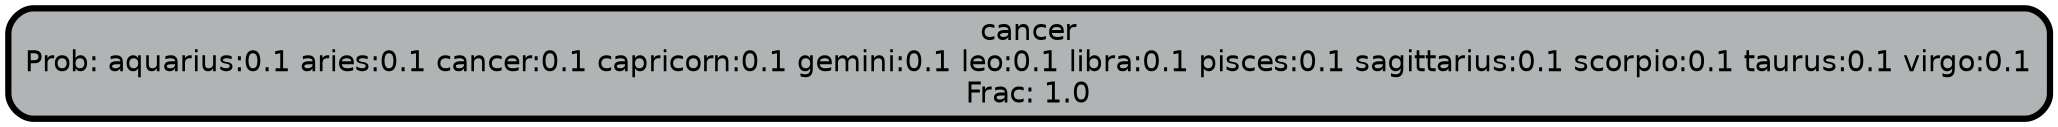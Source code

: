 graph Tree {
node [shape=box, style="filled, rounded",color="black",penwidth="3",fontcolor="black",                 fontname=helvetica] ;
graph [ranksep="0 equally", splines=straight,                 bgcolor=transparent, dpi=200] ;
edge [fontname=helvetica, color=black] ;
0 [label="cancer
Prob: aquarius:0.1 aries:0.1 cancer:0.1 capricorn:0.1 gemini:0.1 leo:0.1 libra:0.1 pisces:0.1 sagittarius:0.1 scorpio:0.1 taurus:0.1 virgo:0.1
Frac: 1.0", fillcolor="#b0b4b5"] ;
{rank = same;}}